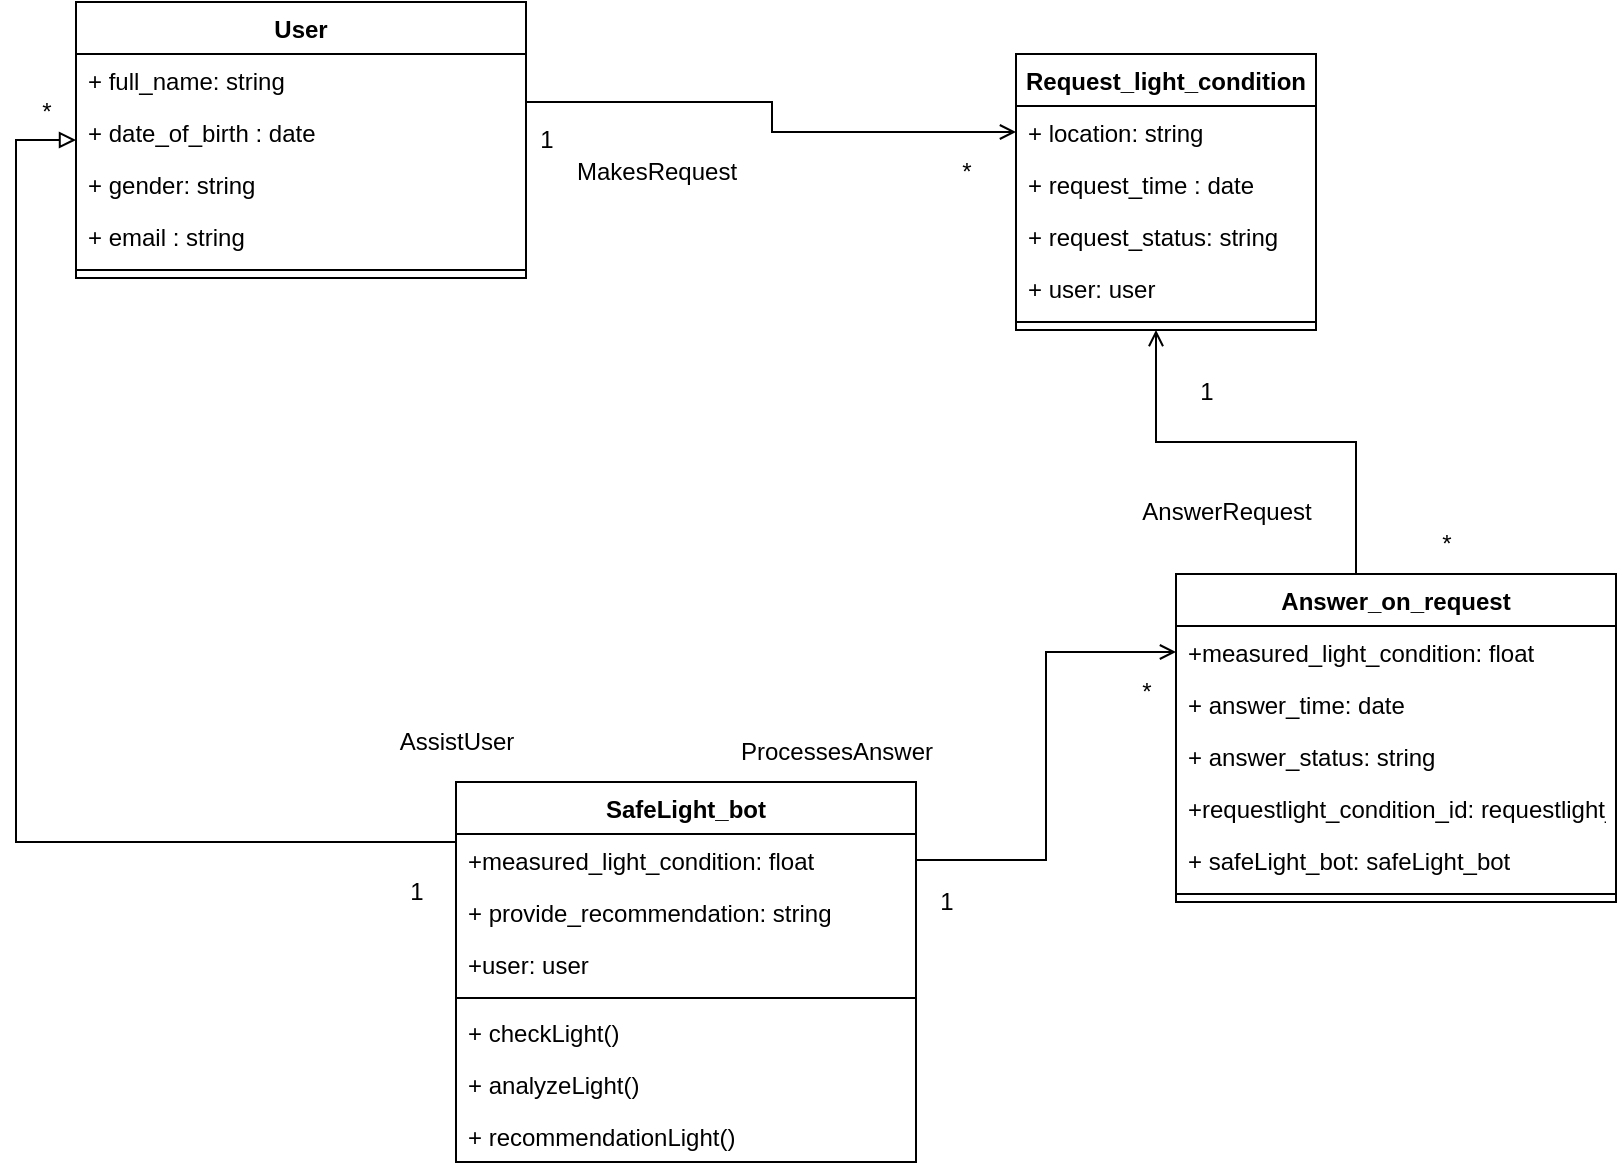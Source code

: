 <mxfile version="22.1.4" type="device">
  <diagram name="Страница — 1" id="A5UIjb4X52Br7rHdH-h_">
    <mxGraphModel dx="1500" dy="2424" grid="1" gridSize="10" guides="1" tooltips="1" connect="1" arrows="1" fold="1" page="1" pageScale="1" pageWidth="1169" pageHeight="827" math="0" shadow="0">
      <root>
        <mxCell id="0" />
        <mxCell id="1" parent="0" />
        <mxCell id="Ddmig2j945Fyt-s8-8SB-285" value="User" style="swimlane;fontStyle=1;align=center;verticalAlign=top;childLayout=stackLayout;horizontal=1;startSize=26;horizontalStack=0;resizeParent=1;resizeParentMax=0;resizeLast=0;collapsible=1;marginBottom=0;" vertex="1" parent="1">
          <mxGeometry x="240.001" y="-1479.998" width="225" height="138" as="geometry" />
        </mxCell>
        <mxCell id="Ddmig2j945Fyt-s8-8SB-286" value="+ full_name: string" style="text;strokeColor=none;fillColor=none;align=left;verticalAlign=top;spacingLeft=4;spacingRight=4;overflow=hidden;rotatable=0;points=[[0,0.5],[1,0.5]];portConstraint=eastwest;" vertex="1" parent="Ddmig2j945Fyt-s8-8SB-285">
          <mxGeometry y="26" width="225" height="26" as="geometry" />
        </mxCell>
        <mxCell id="Ddmig2j945Fyt-s8-8SB-287" value="+ date_of_birth : date" style="text;strokeColor=none;fillColor=none;align=left;verticalAlign=top;spacingLeft=4;spacingRight=4;overflow=hidden;rotatable=0;points=[[0,0.5],[1,0.5]];portConstraint=eastwest;" vertex="1" parent="Ddmig2j945Fyt-s8-8SB-285">
          <mxGeometry y="52" width="225" height="26" as="geometry" />
        </mxCell>
        <mxCell id="Ddmig2j945Fyt-s8-8SB-288" value="+ gender: string" style="text;strokeColor=none;fillColor=none;align=left;verticalAlign=top;spacingLeft=4;spacingRight=4;overflow=hidden;rotatable=0;points=[[0,0.5],[1,0.5]];portConstraint=eastwest;" vertex="1" parent="Ddmig2j945Fyt-s8-8SB-285">
          <mxGeometry y="78" width="225" height="26" as="geometry" />
        </mxCell>
        <mxCell id="Ddmig2j945Fyt-s8-8SB-289" value="+ email : string" style="text;strokeColor=none;fillColor=none;align=left;verticalAlign=top;spacingLeft=4;spacingRight=4;overflow=hidden;rotatable=0;points=[[0,0.5],[1,0.5]];portConstraint=eastwest;" vertex="1" parent="Ddmig2j945Fyt-s8-8SB-285">
          <mxGeometry y="104" width="225" height="26" as="geometry" />
        </mxCell>
        <mxCell id="Ddmig2j945Fyt-s8-8SB-290" value="" style="line;strokeWidth=1;fillColor=none;align=left;verticalAlign=middle;spacingTop=-1;spacingLeft=3;spacingRight=3;rotatable=0;labelPosition=right;points=[];portConstraint=eastwest;strokeColor=inherit;" vertex="1" parent="Ddmig2j945Fyt-s8-8SB-285">
          <mxGeometry y="130" width="225" height="8" as="geometry" />
        </mxCell>
        <mxCell id="Ddmig2j945Fyt-s8-8SB-291" value="Request_light_condition" style="swimlane;fontStyle=1;align=center;verticalAlign=top;childLayout=stackLayout;horizontal=1;startSize=26;horizontalStack=0;resizeParent=1;resizeParentMax=0;resizeLast=0;collapsible=1;marginBottom=0;" vertex="1" parent="1">
          <mxGeometry x="710.001" y="-1453.998" width="150" height="138" as="geometry" />
        </mxCell>
        <mxCell id="Ddmig2j945Fyt-s8-8SB-292" value="+ location: string" style="text;strokeColor=none;fillColor=none;align=left;verticalAlign=top;spacingLeft=4;spacingRight=4;overflow=hidden;rotatable=0;points=[[0,0.5],[1,0.5]];portConstraint=eastwest;" vertex="1" parent="Ddmig2j945Fyt-s8-8SB-291">
          <mxGeometry y="26" width="150" height="26" as="geometry" />
        </mxCell>
        <mxCell id="Ddmig2j945Fyt-s8-8SB-293" value="+ request_time : date" style="text;strokeColor=none;fillColor=none;align=left;verticalAlign=top;spacingLeft=4;spacingRight=4;overflow=hidden;rotatable=0;points=[[0,0.5],[1,0.5]];portConstraint=eastwest;" vertex="1" parent="Ddmig2j945Fyt-s8-8SB-291">
          <mxGeometry y="52" width="150" height="26" as="geometry" />
        </mxCell>
        <mxCell id="Ddmig2j945Fyt-s8-8SB-294" value="+ request_status: string" style="text;strokeColor=none;fillColor=none;align=left;verticalAlign=top;spacingLeft=4;spacingRight=4;overflow=hidden;rotatable=0;points=[[0,0.5],[1,0.5]];portConstraint=eastwest;" vertex="1" parent="Ddmig2j945Fyt-s8-8SB-291">
          <mxGeometry y="78" width="150" height="26" as="geometry" />
        </mxCell>
        <mxCell id="Ddmig2j945Fyt-s8-8SB-295" value="+ user: user" style="text;strokeColor=none;fillColor=none;align=left;verticalAlign=top;spacingLeft=4;spacingRight=4;overflow=hidden;rotatable=0;points=[[0,0.5],[1,0.5]];portConstraint=eastwest;" vertex="1" parent="Ddmig2j945Fyt-s8-8SB-291">
          <mxGeometry y="104" width="150" height="26" as="geometry" />
        </mxCell>
        <mxCell id="Ddmig2j945Fyt-s8-8SB-296" value="" style="line;strokeWidth=1;fillColor=none;align=left;verticalAlign=middle;spacingTop=-1;spacingLeft=3;spacingRight=3;rotatable=0;labelPosition=right;points=[];portConstraint=eastwest;strokeColor=inherit;" vertex="1" parent="Ddmig2j945Fyt-s8-8SB-291">
          <mxGeometry y="130" width="150" height="8" as="geometry" />
        </mxCell>
        <mxCell id="Ddmig2j945Fyt-s8-8SB-297" value="SafeLight_bot" style="swimlane;fontStyle=1;align=center;verticalAlign=top;childLayout=stackLayout;horizontal=1;startSize=26;horizontalStack=0;resizeParent=1;resizeParentMax=0;resizeLast=0;collapsible=1;marginBottom=0;" vertex="1" parent="1">
          <mxGeometry x="430.001" y="-1089.998" width="230" height="190" as="geometry" />
        </mxCell>
        <mxCell id="Ddmig2j945Fyt-s8-8SB-298" value="+measured_light_condition: float" style="text;strokeColor=none;fillColor=none;align=left;verticalAlign=top;spacingLeft=4;spacingRight=4;overflow=hidden;rotatable=0;points=[[0,0.5],[1,0.5]];portConstraint=eastwest;" vertex="1" parent="Ddmig2j945Fyt-s8-8SB-297">
          <mxGeometry y="26" width="230" height="26" as="geometry" />
        </mxCell>
        <mxCell id="Ddmig2j945Fyt-s8-8SB-300" value="+ provide_recommendation: string" style="text;strokeColor=none;fillColor=none;align=left;verticalAlign=top;spacingLeft=4;spacingRight=4;overflow=hidden;rotatable=0;points=[[0,0.5],[1,0.5]];portConstraint=eastwest;" vertex="1" parent="Ddmig2j945Fyt-s8-8SB-297">
          <mxGeometry y="52" width="230" height="26" as="geometry" />
        </mxCell>
        <mxCell id="Ddmig2j945Fyt-s8-8SB-301" value="+user: user" style="text;strokeColor=none;fillColor=none;align=left;verticalAlign=top;spacingLeft=4;spacingRight=4;overflow=hidden;rotatable=0;points=[[0,0.5],[1,0.5]];portConstraint=eastwest;" vertex="1" parent="Ddmig2j945Fyt-s8-8SB-297">
          <mxGeometry y="78" width="230" height="26" as="geometry" />
        </mxCell>
        <mxCell id="Ddmig2j945Fyt-s8-8SB-302" value="" style="line;strokeWidth=1;fillColor=none;align=left;verticalAlign=middle;spacingTop=-1;spacingLeft=3;spacingRight=3;rotatable=0;labelPosition=right;points=[];portConstraint=eastwest;strokeColor=inherit;" vertex="1" parent="Ddmig2j945Fyt-s8-8SB-297">
          <mxGeometry y="104" width="230" height="8" as="geometry" />
        </mxCell>
        <mxCell id="Ddmig2j945Fyt-s8-8SB-303" value="+ checkLight()" style="text;strokeColor=none;fillColor=none;align=left;verticalAlign=top;spacingLeft=4;spacingRight=4;overflow=hidden;rotatable=0;points=[[0,0.5],[1,0.5]];portConstraint=eastwest;" vertex="1" parent="Ddmig2j945Fyt-s8-8SB-297">
          <mxGeometry y="112" width="230" height="26" as="geometry" />
        </mxCell>
        <mxCell id="Ddmig2j945Fyt-s8-8SB-304" value="+ analyzeLight()" style="text;strokeColor=none;fillColor=none;align=left;verticalAlign=top;spacingLeft=4;spacingRight=4;overflow=hidden;rotatable=0;points=[[0,0.5],[1,0.5]];portConstraint=eastwest;" vertex="1" parent="Ddmig2j945Fyt-s8-8SB-297">
          <mxGeometry y="138" width="230" height="26" as="geometry" />
        </mxCell>
        <mxCell id="Ddmig2j945Fyt-s8-8SB-305" value="+ recommendationLight()" style="text;strokeColor=none;fillColor=none;align=left;verticalAlign=top;spacingLeft=4;spacingRight=4;overflow=hidden;rotatable=0;points=[[0,0.5],[1,0.5]];portConstraint=eastwest;" vertex="1" parent="Ddmig2j945Fyt-s8-8SB-297">
          <mxGeometry y="164" width="230" height="26" as="geometry" />
        </mxCell>
        <mxCell id="Ddmig2j945Fyt-s8-8SB-306" value="Answer_on_request" style="swimlane;fontStyle=1;align=center;verticalAlign=top;childLayout=stackLayout;horizontal=1;startSize=26;horizontalStack=0;resizeParent=1;resizeParentMax=0;resizeLast=0;collapsible=1;marginBottom=0;" vertex="1" parent="1">
          <mxGeometry x="790.001" y="-1193.998" width="220" height="164" as="geometry" />
        </mxCell>
        <mxCell id="Ddmig2j945Fyt-s8-8SB-307" value="+measured_light_condition: float" style="text;strokeColor=none;fillColor=none;align=left;verticalAlign=top;spacingLeft=4;spacingRight=4;overflow=hidden;rotatable=0;points=[[0,0.5],[1,0.5]];portConstraint=eastwest;" vertex="1" parent="Ddmig2j945Fyt-s8-8SB-306">
          <mxGeometry y="26" width="220" height="26" as="geometry" />
        </mxCell>
        <mxCell id="Ddmig2j945Fyt-s8-8SB-308" value="+ answer_time: date" style="text;strokeColor=none;fillColor=none;align=left;verticalAlign=top;spacingLeft=4;spacingRight=4;overflow=hidden;rotatable=0;points=[[0,0.5],[1,0.5]];portConstraint=eastwest;" vertex="1" parent="Ddmig2j945Fyt-s8-8SB-306">
          <mxGeometry y="52" width="220" height="26" as="geometry" />
        </mxCell>
        <mxCell id="Ddmig2j945Fyt-s8-8SB-309" value="+ answer_status: string" style="text;strokeColor=none;fillColor=none;align=left;verticalAlign=top;spacingLeft=4;spacingRight=4;overflow=hidden;rotatable=0;points=[[0,0.5],[1,0.5]];portConstraint=eastwest;" vertex="1" parent="Ddmig2j945Fyt-s8-8SB-306">
          <mxGeometry y="78" width="220" height="26" as="geometry" />
        </mxCell>
        <mxCell id="Ddmig2j945Fyt-s8-8SB-310" value="+requestlight_condition_id: requestlight_condition_id" style="text;strokeColor=none;fillColor=none;align=left;verticalAlign=top;spacingLeft=4;spacingRight=4;overflow=hidden;rotatable=0;points=[[0,0.5],[1,0.5]];portConstraint=eastwest;" vertex="1" parent="Ddmig2j945Fyt-s8-8SB-306">
          <mxGeometry y="104" width="220" height="26" as="geometry" />
        </mxCell>
        <mxCell id="Ddmig2j945Fyt-s8-8SB-311" value="+ safeLight_bot: safeLight_bot" style="text;strokeColor=none;fillColor=none;align=left;verticalAlign=top;spacingLeft=4;spacingRight=4;overflow=hidden;rotatable=0;points=[[0,0.5],[1,0.5]];portConstraint=eastwest;" vertex="1" parent="Ddmig2j945Fyt-s8-8SB-306">
          <mxGeometry y="130" width="220" height="26" as="geometry" />
        </mxCell>
        <mxCell id="Ddmig2j945Fyt-s8-8SB-312" value="" style="line;strokeWidth=1;fillColor=none;align=left;verticalAlign=middle;spacingTop=-1;spacingLeft=3;spacingRight=3;rotatable=0;labelPosition=right;points=[];portConstraint=eastwest;strokeColor=inherit;" vertex="1" parent="Ddmig2j945Fyt-s8-8SB-306">
          <mxGeometry y="156" width="220" height="8" as="geometry" />
        </mxCell>
        <mxCell id="Ddmig2j945Fyt-s8-8SB-313" style="edgeStyle=orthogonalEdgeStyle;rounded=0;orthogonalLoop=1;jettySize=auto;html=1;endArrow=open;endFill=0;" edge="1" parent="1" source="Ddmig2j945Fyt-s8-8SB-285" target="Ddmig2j945Fyt-s8-8SB-292">
          <mxGeometry relative="1" as="geometry">
            <mxPoint x="560.001" y="-1453.998" as="sourcePoint" />
            <mxPoint x="810.001" y="-1453.998" as="targetPoint" />
            <Array as="points">
              <mxPoint x="588.001" y="-1429.998" />
              <mxPoint x="588.001" y="-1414.998" />
            </Array>
          </mxGeometry>
        </mxCell>
        <mxCell id="Ddmig2j945Fyt-s8-8SB-314" style="edgeStyle=orthogonalEdgeStyle;rounded=0;orthogonalLoop=1;jettySize=auto;html=1;endArrow=open;endFill=0;" edge="1" parent="1" source="Ddmig2j945Fyt-s8-8SB-306" target="Ddmig2j945Fyt-s8-8SB-291">
          <mxGeometry relative="1" as="geometry">
            <mxPoint x="475.001" y="-1419.998" as="sourcePoint" />
            <mxPoint x="720.001" y="-1404.998" as="targetPoint" />
            <Array as="points">
              <mxPoint x="880.001" y="-1259.998" />
              <mxPoint x="780.001" y="-1259.998" />
            </Array>
          </mxGeometry>
        </mxCell>
        <mxCell id="Ddmig2j945Fyt-s8-8SB-315" style="edgeStyle=orthogonalEdgeStyle;rounded=0;orthogonalLoop=1;jettySize=auto;html=1;endArrow=open;endFill=0;" edge="1" parent="1" source="Ddmig2j945Fyt-s8-8SB-298" target="Ddmig2j945Fyt-s8-8SB-307">
          <mxGeometry relative="1" as="geometry">
            <mxPoint x="740.001" y="-1097.998" as="sourcePoint" />
            <mxPoint x="823.001" y="-1191.998" as="targetPoint" />
          </mxGeometry>
        </mxCell>
        <mxCell id="Ddmig2j945Fyt-s8-8SB-316" style="edgeStyle=orthogonalEdgeStyle;rounded=0;orthogonalLoop=1;jettySize=auto;html=1;endArrow=block;endFill=0;" edge="1" parent="1" source="Ddmig2j945Fyt-s8-8SB-297" target="Ddmig2j945Fyt-s8-8SB-285">
          <mxGeometry relative="1" as="geometry">
            <mxPoint x="260.001" y="-989.998" as="sourcePoint" />
            <mxPoint x="424.001" y="-1454.998" as="targetPoint" />
            <Array as="points">
              <mxPoint x="210.001" y="-1059.998" />
              <mxPoint x="210.001" y="-1410.998" />
            </Array>
          </mxGeometry>
        </mxCell>
        <mxCell id="Ddmig2j945Fyt-s8-8SB-317" value="MakesRequest" style="text;html=1;align=center;verticalAlign=middle;resizable=0;points=[];autosize=1;strokeColor=none;fillColor=none;" vertex="1" parent="1">
          <mxGeometry x="480.001" y="-1409.998" width="100" height="30" as="geometry" />
        </mxCell>
        <mxCell id="Ddmig2j945Fyt-s8-8SB-318" value="AnswerRequest" style="text;html=1;align=center;verticalAlign=middle;resizable=0;points=[];autosize=1;strokeColor=none;fillColor=none;" vertex="1" parent="1">
          <mxGeometry x="760.001" y="-1239.998" width="110" height="30" as="geometry" />
        </mxCell>
        <mxCell id="Ddmig2j945Fyt-s8-8SB-319" value="ProcessesAnswer" style="text;html=1;align=center;verticalAlign=middle;resizable=0;points=[];autosize=1;strokeColor=none;fillColor=none;" vertex="1" parent="1">
          <mxGeometry x="560.001" y="-1119.998" width="120" height="30" as="geometry" />
        </mxCell>
        <mxCell id="Ddmig2j945Fyt-s8-8SB-320" value="AssistUser" style="text;html=1;align=center;verticalAlign=middle;resizable=0;points=[];autosize=1;strokeColor=none;fillColor=none;" vertex="1" parent="1">
          <mxGeometry x="395.001" y="-1119.998" width="70" height="20" as="geometry" />
        </mxCell>
        <mxCell id="Ddmig2j945Fyt-s8-8SB-321" value="1" style="text;html=1;align=center;verticalAlign=middle;resizable=0;points=[];autosize=1;strokeColor=none;fillColor=none;" vertex="1" parent="1">
          <mxGeometry x="460.001" y="-1425.998" width="30" height="30" as="geometry" />
        </mxCell>
        <mxCell id="Ddmig2j945Fyt-s8-8SB-322" value="*" style="text;html=1;align=center;verticalAlign=middle;resizable=0;points=[];autosize=1;strokeColor=none;fillColor=none;" vertex="1" parent="1">
          <mxGeometry x="670.001" y="-1409.998" width="30" height="30" as="geometry" />
        </mxCell>
        <mxCell id="Ddmig2j945Fyt-s8-8SB-323" value="*" style="text;html=1;align=center;verticalAlign=middle;resizable=0;points=[];autosize=1;strokeColor=none;fillColor=none;" vertex="1" parent="1">
          <mxGeometry x="910.001" y="-1223.998" width="30" height="30" as="geometry" />
        </mxCell>
        <mxCell id="Ddmig2j945Fyt-s8-8SB-324" value="*" style="text;html=1;align=center;verticalAlign=middle;resizable=0;points=[];autosize=1;strokeColor=none;fillColor=none;" vertex="1" parent="1">
          <mxGeometry x="760.001" y="-1149.998" width="30" height="30" as="geometry" />
        </mxCell>
        <mxCell id="Ddmig2j945Fyt-s8-8SB-325" value="*" style="text;html=1;align=center;verticalAlign=middle;resizable=0;points=[];autosize=1;strokeColor=none;fillColor=none;" vertex="1" parent="1">
          <mxGeometry x="210.001" y="-1439.998" width="30" height="30" as="geometry" />
        </mxCell>
        <mxCell id="Ddmig2j945Fyt-s8-8SB-326" value="1" style="text;html=1;align=center;verticalAlign=middle;resizable=0;points=[];autosize=1;strokeColor=none;fillColor=none;" vertex="1" parent="1">
          <mxGeometry x="790.001" y="-1299.998" width="30" height="30" as="geometry" />
        </mxCell>
        <mxCell id="Ddmig2j945Fyt-s8-8SB-327" value="1" style="text;html=1;align=center;verticalAlign=middle;resizable=0;points=[];autosize=1;strokeColor=none;fillColor=none;" vertex="1" parent="1">
          <mxGeometry x="660.001" y="-1044.998" width="30" height="30" as="geometry" />
        </mxCell>
        <mxCell id="Ddmig2j945Fyt-s8-8SB-328" value="1" style="text;html=1;align=center;verticalAlign=middle;resizable=0;points=[];autosize=1;strokeColor=none;fillColor=none;" vertex="1" parent="1">
          <mxGeometry x="395.001" y="-1049.998" width="30" height="30" as="geometry" />
        </mxCell>
      </root>
    </mxGraphModel>
  </diagram>
</mxfile>
